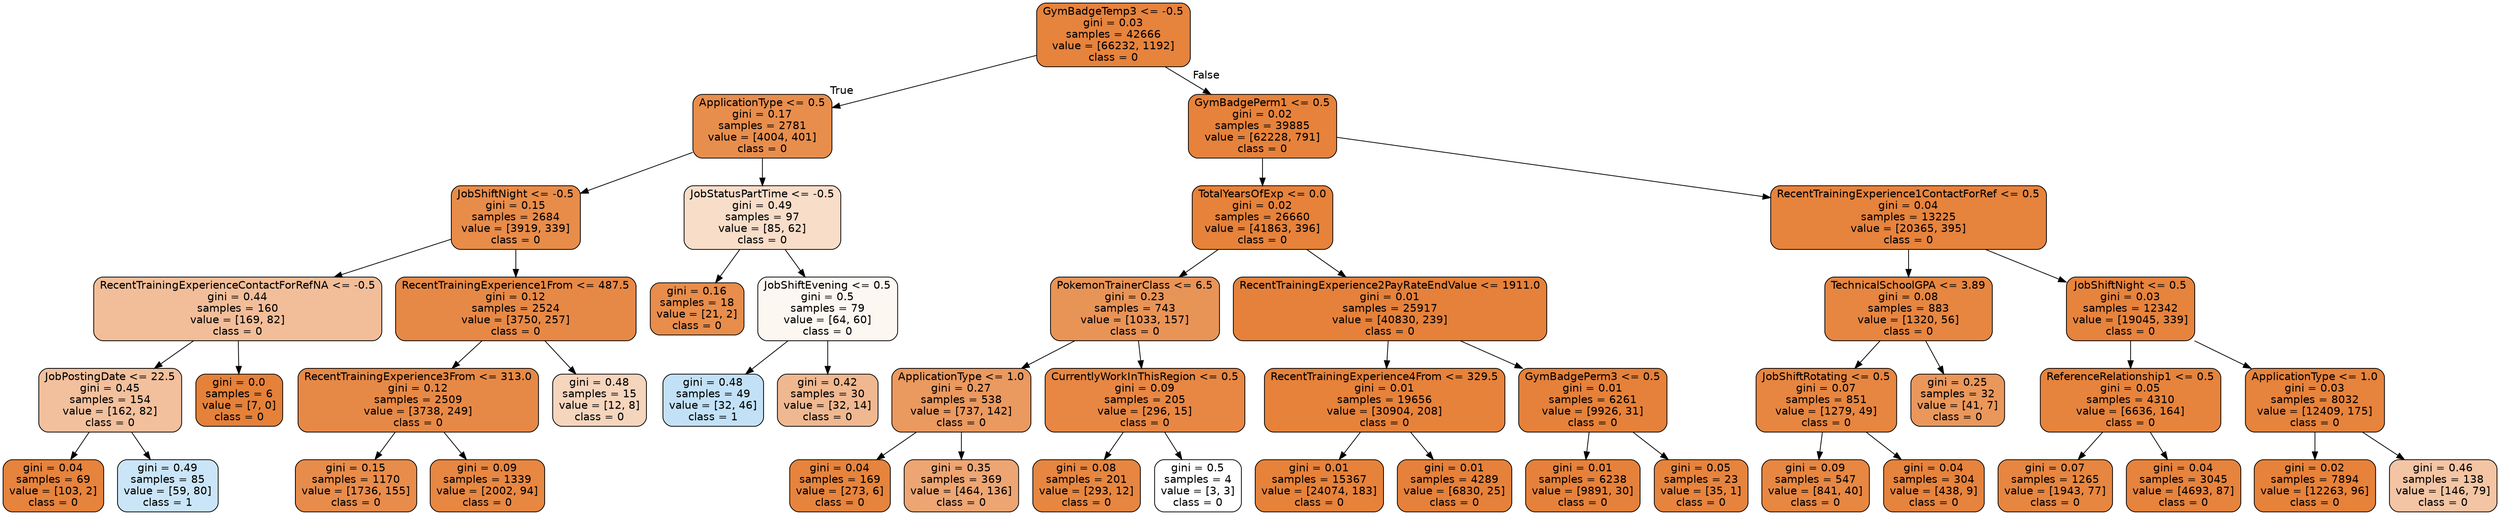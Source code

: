 digraph Tree {
node [shape=box, style="filled, rounded", color="black", fontname=helvetica] ;
edge [fontname=helvetica] ;
0 [label="GymBadgeTemp3 <= -0.5\ngini = 0.03\nsamples = 42666\nvalue = [66232, 1192]\nclass = 0", fillcolor="#e58139fa"] ;
1 [label="ApplicationType <= 0.5\ngini = 0.17\nsamples = 2781\nvalue = [4004, 401]\nclass = 0", fillcolor="#e58139e5"] ;
0 -> 1 [labeldistance=2.5, labelangle=45, headlabel="True"] ;
2 [label="JobShiftNight <= -0.5\ngini = 0.15\nsamples = 2684\nvalue = [3919, 339]\nclass = 0", fillcolor="#e58139e9"] ;
1 -> 2 ;
3 [label="RecentTrainingExperienceContactForRefNA <= -0.5\ngini = 0.44\nsamples = 160\nvalue = [169, 82]\nclass = 0", fillcolor="#e5813983"] ;
2 -> 3 ;
4 [label="JobPostingDate <= 22.5\ngini = 0.45\nsamples = 154\nvalue = [162, 82]\nclass = 0", fillcolor="#e581397e"] ;
3 -> 4 ;
5 [label="gini = 0.04\nsamples = 69\nvalue = [103, 2]\nclass = 0", fillcolor="#e58139fa"] ;
4 -> 5 ;
6 [label="gini = 0.49\nsamples = 85\nvalue = [59, 80]\nclass = 1", fillcolor="#399de543"] ;
4 -> 6 ;
7 [label="gini = 0.0\nsamples = 6\nvalue = [7, 0]\nclass = 0", fillcolor="#e58139ff"] ;
3 -> 7 ;
8 [label="RecentTrainingExperience1From <= 487.5\ngini = 0.12\nsamples = 2524\nvalue = [3750, 257]\nclass = 0", fillcolor="#e58139ee"] ;
2 -> 8 ;
9 [label="RecentTrainingExperience3From <= 313.0\ngini = 0.12\nsamples = 2509\nvalue = [3738, 249]\nclass = 0", fillcolor="#e58139ee"] ;
8 -> 9 ;
10 [label="gini = 0.15\nsamples = 1170\nvalue = [1736, 155]\nclass = 0", fillcolor="#e58139e8"] ;
9 -> 10 ;
11 [label="gini = 0.09\nsamples = 1339\nvalue = [2002, 94]\nclass = 0", fillcolor="#e58139f3"] ;
9 -> 11 ;
12 [label="gini = 0.48\nsamples = 15\nvalue = [12, 8]\nclass = 0", fillcolor="#e5813955"] ;
8 -> 12 ;
13 [label="JobStatusPartTime <= -0.5\ngini = 0.49\nsamples = 97\nvalue = [85, 62]\nclass = 0", fillcolor="#e5813945"] ;
1 -> 13 ;
14 [label="gini = 0.16\nsamples = 18\nvalue = [21, 2]\nclass = 0", fillcolor="#e58139e7"] ;
13 -> 14 ;
15 [label="JobShiftEvening <= 0.5\ngini = 0.5\nsamples = 79\nvalue = [64, 60]\nclass = 0", fillcolor="#e5813910"] ;
13 -> 15 ;
16 [label="gini = 0.48\nsamples = 49\nvalue = [32, 46]\nclass = 1", fillcolor="#399de54e"] ;
15 -> 16 ;
17 [label="gini = 0.42\nsamples = 30\nvalue = [32, 14]\nclass = 0", fillcolor="#e581398f"] ;
15 -> 17 ;
18 [label="GymBadgePerm1 <= 0.5\ngini = 0.02\nsamples = 39885\nvalue = [62228, 791]\nclass = 0", fillcolor="#e58139fc"] ;
0 -> 18 [labeldistance=2.5, labelangle=-45, headlabel="False"] ;
19 [label="TotalYearsOfExp <= 0.0\ngini = 0.02\nsamples = 26660\nvalue = [41863, 396]\nclass = 0", fillcolor="#e58139fd"] ;
18 -> 19 ;
20 [label="PokemonTrainerClass <= 6.5\ngini = 0.23\nsamples = 743\nvalue = [1033, 157]\nclass = 0", fillcolor="#e58139d8"] ;
19 -> 20 ;
21 [label="ApplicationType <= 1.0\ngini = 0.27\nsamples = 538\nvalue = [737, 142]\nclass = 0", fillcolor="#e58139ce"] ;
20 -> 21 ;
22 [label="gini = 0.04\nsamples = 169\nvalue = [273, 6]\nclass = 0", fillcolor="#e58139f9"] ;
21 -> 22 ;
23 [label="gini = 0.35\nsamples = 369\nvalue = [464, 136]\nclass = 0", fillcolor="#e58139b4"] ;
21 -> 23 ;
24 [label="CurrentlyWorkInThisRegion <= 0.5\ngini = 0.09\nsamples = 205\nvalue = [296, 15]\nclass = 0", fillcolor="#e58139f2"] ;
20 -> 24 ;
25 [label="gini = 0.08\nsamples = 201\nvalue = [293, 12]\nclass = 0", fillcolor="#e58139f5"] ;
24 -> 25 ;
26 [label="gini = 0.5\nsamples = 4\nvalue = [3, 3]\nclass = 0", fillcolor="#e5813900"] ;
24 -> 26 ;
27 [label="RecentTrainingExperience2PayRateEndValue <= 1911.0\ngini = 0.01\nsamples = 25917\nvalue = [40830, 239]\nclass = 0", fillcolor="#e58139fe"] ;
19 -> 27 ;
28 [label="RecentTrainingExperience4From <= 329.5\ngini = 0.01\nsamples = 19656\nvalue = [30904, 208]\nclass = 0", fillcolor="#e58139fd"] ;
27 -> 28 ;
29 [label="gini = 0.01\nsamples = 15367\nvalue = [24074, 183]\nclass = 0", fillcolor="#e58139fd"] ;
28 -> 29 ;
30 [label="gini = 0.01\nsamples = 4289\nvalue = [6830, 25]\nclass = 0", fillcolor="#e58139fe"] ;
28 -> 30 ;
31 [label="GymBadgePerm3 <= 0.5\ngini = 0.01\nsamples = 6261\nvalue = [9926, 31]\nclass = 0", fillcolor="#e58139fe"] ;
27 -> 31 ;
32 [label="gini = 0.01\nsamples = 6238\nvalue = [9891, 30]\nclass = 0", fillcolor="#e58139fe"] ;
31 -> 32 ;
33 [label="gini = 0.05\nsamples = 23\nvalue = [35, 1]\nclass = 0", fillcolor="#e58139f8"] ;
31 -> 33 ;
34 [label="RecentTrainingExperience1ContactForRef <= 0.5\ngini = 0.04\nsamples = 13225\nvalue = [20365, 395]\nclass = 0", fillcolor="#e58139fa"] ;
18 -> 34 ;
35 [label="TechnicalSchoolGPA <= 3.89\ngini = 0.08\nsamples = 883\nvalue = [1320, 56]\nclass = 0", fillcolor="#e58139f4"] ;
34 -> 35 ;
36 [label="JobShiftRotating <= 0.5\ngini = 0.07\nsamples = 851\nvalue = [1279, 49]\nclass = 0", fillcolor="#e58139f5"] ;
35 -> 36 ;
37 [label="gini = 0.09\nsamples = 547\nvalue = [841, 40]\nclass = 0", fillcolor="#e58139f3"] ;
36 -> 37 ;
38 [label="gini = 0.04\nsamples = 304\nvalue = [438, 9]\nclass = 0", fillcolor="#e58139fa"] ;
36 -> 38 ;
39 [label="gini = 0.25\nsamples = 32\nvalue = [41, 7]\nclass = 0", fillcolor="#e58139d3"] ;
35 -> 39 ;
40 [label="JobShiftNight <= 0.5\ngini = 0.03\nsamples = 12342\nvalue = [19045, 339]\nclass = 0", fillcolor="#e58139fa"] ;
34 -> 40 ;
41 [label="ReferenceRelationship1 <= 0.5\ngini = 0.05\nsamples = 4310\nvalue = [6636, 164]\nclass = 0", fillcolor="#e58139f9"] ;
40 -> 41 ;
42 [label="gini = 0.07\nsamples = 1265\nvalue = [1943, 77]\nclass = 0", fillcolor="#e58139f5"] ;
41 -> 42 ;
43 [label="gini = 0.04\nsamples = 3045\nvalue = [4693, 87]\nclass = 0", fillcolor="#e58139fa"] ;
41 -> 43 ;
44 [label="ApplicationType <= 1.0\ngini = 0.03\nsamples = 8032\nvalue = [12409, 175]\nclass = 0", fillcolor="#e58139fb"] ;
40 -> 44 ;
45 [label="gini = 0.02\nsamples = 7894\nvalue = [12263, 96]\nclass = 0", fillcolor="#e58139fd"] ;
44 -> 45 ;
46 [label="gini = 0.46\nsamples = 138\nvalue = [146, 79]\nclass = 0", fillcolor="#e5813975"] ;
44 -> 46 ;
}
